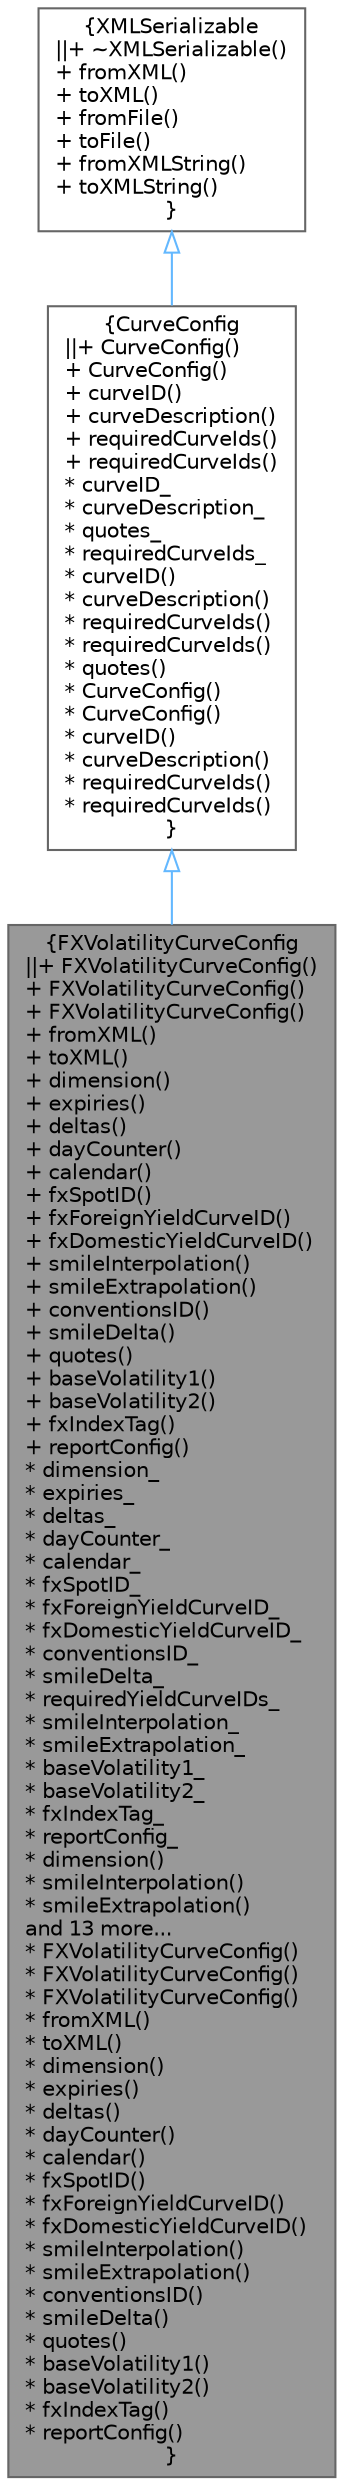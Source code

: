 digraph "FXVolatilityCurveConfig"
{
 // INTERACTIVE_SVG=YES
 // LATEX_PDF_SIZE
  bgcolor="transparent";
  edge [fontname=Helvetica,fontsize=10,labelfontname=Helvetica,labelfontsize=10];
  node [fontname=Helvetica,fontsize=10,shape=box,height=0.2,width=0.4];
  Node1 [label="{FXVolatilityCurveConfig\n||+ FXVolatilityCurveConfig()\l+ FXVolatilityCurveConfig()\l+ FXVolatilityCurveConfig()\l+ fromXML()\l+ toXML()\l+ dimension()\l+ expiries()\l+ deltas()\l+ dayCounter()\l+ calendar()\l+ fxSpotID()\l+ fxForeignYieldCurveID()\l+ fxDomesticYieldCurveID()\l+ smileInterpolation()\l+ smileExtrapolation()\l+ conventionsID()\l+ smileDelta()\l+ quotes()\l+ baseVolatility1()\l+ baseVolatility2()\l+ fxIndexTag()\l+ reportConfig()\l* dimension_\l* expiries_\l* deltas_\l* dayCounter_\l* calendar_\l* fxSpotID_\l* fxForeignYieldCurveID_\l* fxDomesticYieldCurveID_\l* conventionsID_\l* smileDelta_\l* requiredYieldCurveIDs_\l* smileInterpolation_\l* smileExtrapolation_\l* baseVolatility1_\l* baseVolatility2_\l* fxIndexTag_\l* reportConfig_\l* dimension()\l* smileInterpolation()\l* smileExtrapolation()\land 13 more...\l* FXVolatilityCurveConfig()\l* FXVolatilityCurveConfig()\l* FXVolatilityCurveConfig()\l* fromXML()\l* toXML()\l* dimension()\l* expiries()\l* deltas()\l* dayCounter()\l* calendar()\l* fxSpotID()\l* fxForeignYieldCurveID()\l* fxDomesticYieldCurveID()\l* smileInterpolation()\l* smileExtrapolation()\l* conventionsID()\l* smileDelta()\l* quotes()\l* baseVolatility1()\l* baseVolatility2()\l* fxIndexTag()\l* reportConfig()\l}",height=0.2,width=0.4,color="gray40", fillcolor="grey60", style="filled", fontcolor="black",tooltip="FX volatility structure configuration."];
  Node2 -> Node1 [dir="back",color="steelblue1",style="solid",arrowtail="onormal"];
  Node2 [label="{CurveConfig\n||+ CurveConfig()\l+ CurveConfig()\l+ curveID()\l+ curveDescription()\l+ requiredCurveIds()\l+ requiredCurveIds()\l* curveID_\l* curveDescription_\l* quotes_\l* requiredCurveIds_\l* curveID()\l* curveDescription()\l* requiredCurveIds()\l* requiredCurveIds()\l* quotes()\l* CurveConfig()\l* CurveConfig()\l* curveID()\l* curveDescription()\l* requiredCurveIds()\l* requiredCurveIds()\l}",height=0.2,width=0.4,color="gray40", fillcolor="white", style="filled",URL="$classore_1_1data_1_1_curve_config.html",tooltip="Base curve configuration."];
  Node3 -> Node2 [dir="back",color="steelblue1",style="solid",arrowtail="onormal"];
  Node3 [label="{XMLSerializable\n||+ ~XMLSerializable()\l+ fromXML()\l+ toXML()\l+ fromFile()\l+ toFile()\l+ fromXMLString()\l+ toXMLString()\l}",height=0.2,width=0.4,color="gray40", fillcolor="white", style="filled",URL="$classore_1_1data_1_1_x_m_l_serializable.html",tooltip="Base class for all serializable classes."];
}
